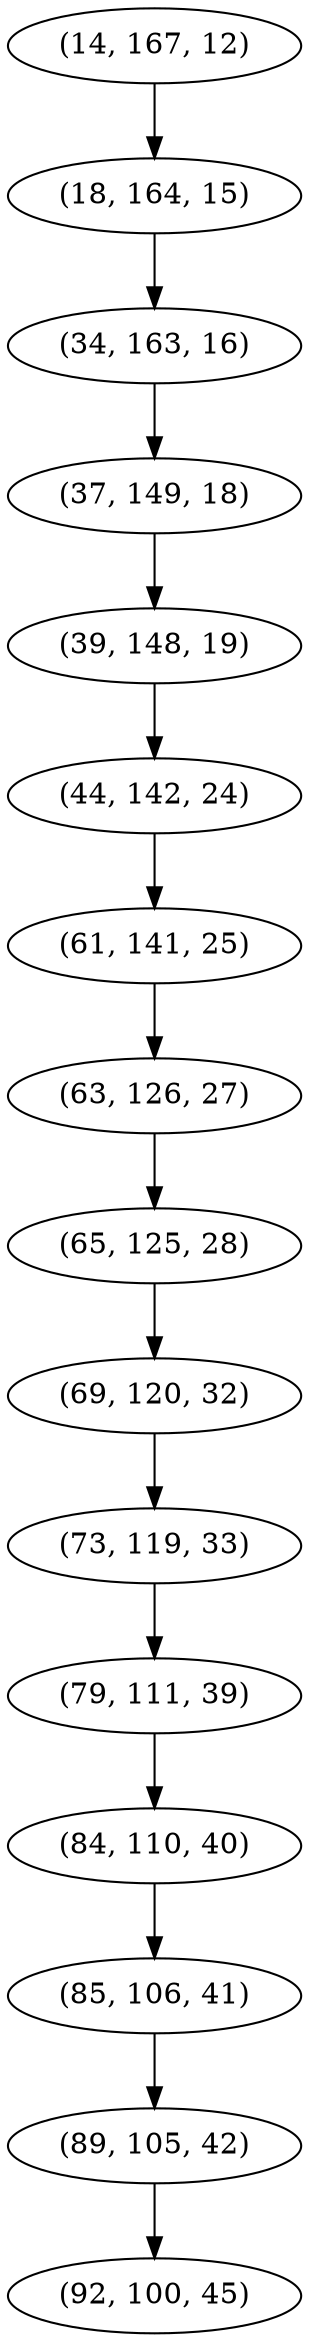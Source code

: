 digraph tree {
    "(14, 167, 12)";
    "(18, 164, 15)";
    "(34, 163, 16)";
    "(37, 149, 18)";
    "(39, 148, 19)";
    "(44, 142, 24)";
    "(61, 141, 25)";
    "(63, 126, 27)";
    "(65, 125, 28)";
    "(69, 120, 32)";
    "(73, 119, 33)";
    "(79, 111, 39)";
    "(84, 110, 40)";
    "(85, 106, 41)";
    "(89, 105, 42)";
    "(92, 100, 45)";
    "(14, 167, 12)" -> "(18, 164, 15)";
    "(18, 164, 15)" -> "(34, 163, 16)";
    "(34, 163, 16)" -> "(37, 149, 18)";
    "(37, 149, 18)" -> "(39, 148, 19)";
    "(39, 148, 19)" -> "(44, 142, 24)";
    "(44, 142, 24)" -> "(61, 141, 25)";
    "(61, 141, 25)" -> "(63, 126, 27)";
    "(63, 126, 27)" -> "(65, 125, 28)";
    "(65, 125, 28)" -> "(69, 120, 32)";
    "(69, 120, 32)" -> "(73, 119, 33)";
    "(73, 119, 33)" -> "(79, 111, 39)";
    "(79, 111, 39)" -> "(84, 110, 40)";
    "(84, 110, 40)" -> "(85, 106, 41)";
    "(85, 106, 41)" -> "(89, 105, 42)";
    "(89, 105, 42)" -> "(92, 100, 45)";
}

